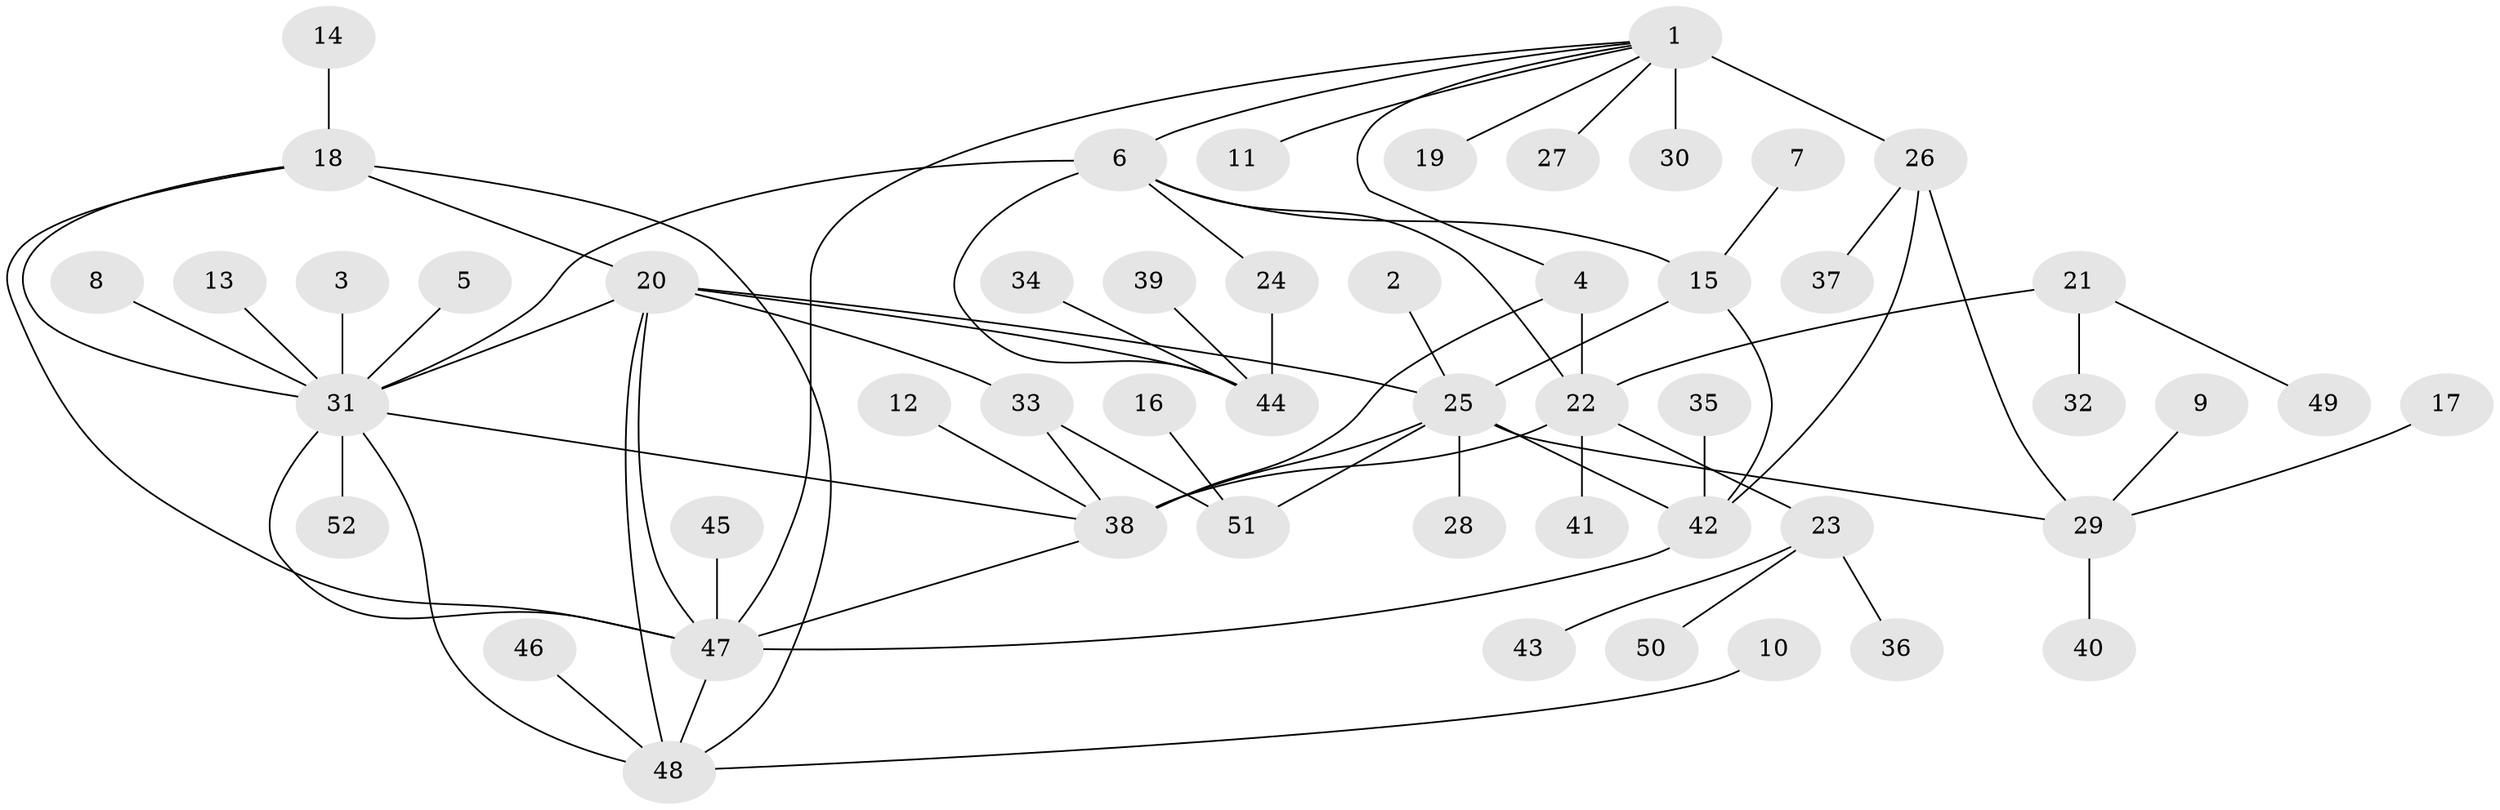 // original degree distribution, {5: 0.04854368932038835, 8: 0.04854368932038835, 7: 0.04854368932038835, 6: 0.07766990291262135, 10: 0.019417475728155338, 13: 0.009708737864077669, 9: 0.009708737864077669, 1: 0.5922330097087378, 4: 0.019417475728155338, 3: 0.02912621359223301, 2: 0.0970873786407767}
// Generated by graph-tools (version 1.1) at 2025/26/03/09/25 03:26:41]
// undirected, 52 vertices, 72 edges
graph export_dot {
graph [start="1"]
  node [color=gray90,style=filled];
  1;
  2;
  3;
  4;
  5;
  6;
  7;
  8;
  9;
  10;
  11;
  12;
  13;
  14;
  15;
  16;
  17;
  18;
  19;
  20;
  21;
  22;
  23;
  24;
  25;
  26;
  27;
  28;
  29;
  30;
  31;
  32;
  33;
  34;
  35;
  36;
  37;
  38;
  39;
  40;
  41;
  42;
  43;
  44;
  45;
  46;
  47;
  48;
  49;
  50;
  51;
  52;
  1 -- 4 [weight=1.0];
  1 -- 6 [weight=1.0];
  1 -- 11 [weight=1.0];
  1 -- 19 [weight=1.0];
  1 -- 26 [weight=6.0];
  1 -- 27 [weight=1.0];
  1 -- 30 [weight=1.0];
  1 -- 47 [weight=1.0];
  2 -- 25 [weight=1.0];
  3 -- 31 [weight=1.0];
  4 -- 22 [weight=4.0];
  4 -- 38 [weight=2.0];
  5 -- 31 [weight=1.0];
  6 -- 15 [weight=1.0];
  6 -- 22 [weight=1.0];
  6 -- 24 [weight=3.0];
  6 -- 31 [weight=1.0];
  6 -- 44 [weight=3.0];
  7 -- 15 [weight=1.0];
  8 -- 31 [weight=1.0];
  9 -- 29 [weight=1.0];
  10 -- 48 [weight=1.0];
  12 -- 38 [weight=1.0];
  13 -- 31 [weight=1.0];
  14 -- 18 [weight=1.0];
  15 -- 25 [weight=4.0];
  15 -- 42 [weight=2.0];
  16 -- 51 [weight=1.0];
  17 -- 29 [weight=1.0];
  18 -- 20 [weight=1.0];
  18 -- 31 [weight=1.0];
  18 -- 47 [weight=1.0];
  18 -- 48 [weight=1.0];
  20 -- 25 [weight=1.0];
  20 -- 31 [weight=1.0];
  20 -- 33 [weight=1.0];
  20 -- 44 [weight=1.0];
  20 -- 47 [weight=1.0];
  20 -- 48 [weight=1.0];
  21 -- 22 [weight=1.0];
  21 -- 32 [weight=1.0];
  21 -- 49 [weight=1.0];
  22 -- 23 [weight=1.0];
  22 -- 38 [weight=2.0];
  22 -- 41 [weight=1.0];
  23 -- 36 [weight=1.0];
  23 -- 43 [weight=1.0];
  23 -- 50 [weight=1.0];
  24 -- 44 [weight=1.0];
  25 -- 28 [weight=1.0];
  25 -- 29 [weight=1.0];
  25 -- 38 [weight=1.0];
  25 -- 42 [weight=2.0];
  25 -- 51 [weight=1.0];
  26 -- 29 [weight=1.0];
  26 -- 37 [weight=1.0];
  26 -- 42 [weight=1.0];
  29 -- 40 [weight=1.0];
  31 -- 38 [weight=1.0];
  31 -- 47 [weight=1.0];
  31 -- 48 [weight=1.0];
  31 -- 52 [weight=1.0];
  33 -- 38 [weight=1.0];
  33 -- 51 [weight=1.0];
  34 -- 44 [weight=1.0];
  35 -- 42 [weight=1.0];
  38 -- 47 [weight=1.0];
  39 -- 44 [weight=1.0];
  42 -- 47 [weight=1.0];
  45 -- 47 [weight=1.0];
  46 -- 48 [weight=1.0];
  47 -- 48 [weight=1.0];
}

